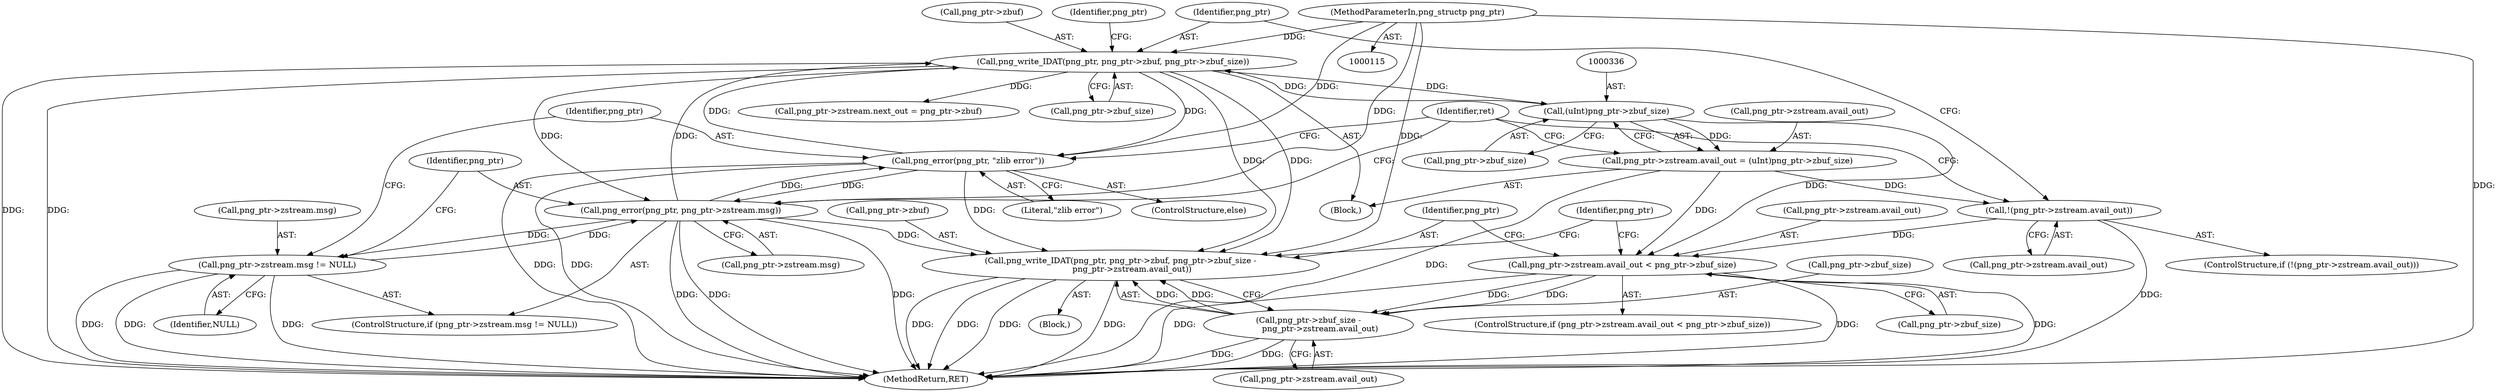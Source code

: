 digraph "0_Chrome_7f3d85b096f66870a15b37c2f40b219b2e292693_33@API" {
"1000379" [label="(Call,png_write_IDAT(png_ptr, png_ptr->zbuf, png_ptr->zbuf_size -\n         png_ptr->zstream.avail_out))"];
"1000312" [label="(Call,png_write_IDAT(png_ptr, png_ptr->zbuf, png_ptr->zbuf_size))"];
"1000362" [label="(Call,png_error(png_ptr, \"zlib error\"))"];
"1000354" [label="(Call,png_error(png_ptr, png_ptr->zstream.msg))"];
"1000116" [label="(MethodParameterIn,png_structp png_ptr)"];
"1000347" [label="(Call,png_ptr->zstream.msg != NULL)"];
"1000335" [label="(Call,(uInt)png_ptr->zbuf_size)"];
"1000384" [label="(Call,png_ptr->zbuf_size -\n         png_ptr->zstream.avail_out)"];
"1000369" [label="(Call,png_ptr->zstream.avail_out < png_ptr->zbuf_size)"];
"1000305" [label="(Call,!(png_ptr->zstream.avail_out))"];
"1000329" [label="(Call,png_ptr->zstream.avail_out = (uInt)png_ptr->zbuf_size)"];
"1000354" [label="(Call,png_error(png_ptr, png_ptr->zstream.msg))"];
"1000370" [label="(Call,png_ptr->zstream.avail_out)"];
"1000116" [label="(MethodParameterIn,png_structp png_ptr)"];
"1000311" [label="(Block,)"];
"1000384" [label="(Call,png_ptr->zbuf_size -\n         png_ptr->zstream.avail_out)"];
"1000378" [label="(Block,)"];
"1000320" [label="(Call,png_ptr->zstream.next_out = png_ptr->zbuf)"];
"1000317" [label="(Call,png_ptr->zbuf_size)"];
"1000314" [label="(Call,png_ptr->zbuf)"];
"1000330" [label="(Call,png_ptr->zstream.avail_out)"];
"1000364" [label="(Literal,\"zlib error\")"];
"1000348" [label="(Call,png_ptr->zstream.msg)"];
"1000329" [label="(Call,png_ptr->zstream.avail_out = (uInt)png_ptr->zbuf_size)"];
"1000304" [label="(ControlStructure,if (!(png_ptr->zstream.avail_out)))"];
"1000396" [label="(Identifier,png_ptr)"];
"1000312" [label="(Call,png_write_IDAT(png_ptr, png_ptr->zbuf, png_ptr->zbuf_size))"];
"1000363" [label="(Identifier,png_ptr)"];
"1000323" [label="(Identifier,png_ptr)"];
"1000366" [label="(Identifier,ret)"];
"1000305" [label="(Call,!(png_ptr->zstream.avail_out))"];
"1000381" [label="(Call,png_ptr->zbuf)"];
"1000385" [label="(Call,png_ptr->zbuf_size)"];
"1000346" [label="(ControlStructure,if (png_ptr->zstream.msg != NULL))"];
"1000369" [label="(Call,png_ptr->zstream.avail_out < png_ptr->zbuf_size)"];
"1000375" [label="(Call,png_ptr->zbuf_size)"];
"1000313" [label="(Identifier,png_ptr)"];
"1000335" [label="(Call,(uInt)png_ptr->zbuf_size)"];
"1000347" [label="(Call,png_ptr->zstream.msg != NULL)"];
"1000355" [label="(Identifier,png_ptr)"];
"1000337" [label="(Call,png_ptr->zbuf_size)"];
"1000379" [label="(Call,png_write_IDAT(png_ptr, png_ptr->zbuf, png_ptr->zbuf_size -\n         png_ptr->zstream.avail_out))"];
"1000356" [label="(Call,png_ptr->zstream.msg)"];
"1000380" [label="(Identifier,png_ptr)"];
"1000353" [label="(Identifier,NULL)"];
"1000306" [label="(Call,png_ptr->zstream.avail_out)"];
"1000361" [label="(ControlStructure,else)"];
"1000362" [label="(Call,png_error(png_ptr, \"zlib error\"))"];
"1000368" [label="(ControlStructure,if (png_ptr->zstream.avail_out < png_ptr->zbuf_size))"];
"1000388" [label="(Call,png_ptr->zstream.avail_out)"];
"1000405" [label="(MethodReturn,RET)"];
"1000379" -> "1000378"  [label="AST: "];
"1000379" -> "1000384"  [label="CFG: "];
"1000380" -> "1000379"  [label="AST: "];
"1000381" -> "1000379"  [label="AST: "];
"1000384" -> "1000379"  [label="AST: "];
"1000396" -> "1000379"  [label="CFG: "];
"1000379" -> "1000405"  [label="DDG: "];
"1000379" -> "1000405"  [label="DDG: "];
"1000379" -> "1000405"  [label="DDG: "];
"1000379" -> "1000405"  [label="DDG: "];
"1000312" -> "1000379"  [label="DDG: "];
"1000312" -> "1000379"  [label="DDG: "];
"1000362" -> "1000379"  [label="DDG: "];
"1000354" -> "1000379"  [label="DDG: "];
"1000116" -> "1000379"  [label="DDG: "];
"1000384" -> "1000379"  [label="DDG: "];
"1000384" -> "1000379"  [label="DDG: "];
"1000312" -> "1000311"  [label="AST: "];
"1000312" -> "1000317"  [label="CFG: "];
"1000313" -> "1000312"  [label="AST: "];
"1000314" -> "1000312"  [label="AST: "];
"1000317" -> "1000312"  [label="AST: "];
"1000323" -> "1000312"  [label="CFG: "];
"1000312" -> "1000405"  [label="DDG: "];
"1000312" -> "1000405"  [label="DDG: "];
"1000362" -> "1000312"  [label="DDG: "];
"1000354" -> "1000312"  [label="DDG: "];
"1000116" -> "1000312"  [label="DDG: "];
"1000335" -> "1000312"  [label="DDG: "];
"1000312" -> "1000320"  [label="DDG: "];
"1000312" -> "1000335"  [label="DDG: "];
"1000312" -> "1000354"  [label="DDG: "];
"1000312" -> "1000362"  [label="DDG: "];
"1000362" -> "1000361"  [label="AST: "];
"1000362" -> "1000364"  [label="CFG: "];
"1000363" -> "1000362"  [label="AST: "];
"1000364" -> "1000362"  [label="AST: "];
"1000366" -> "1000362"  [label="CFG: "];
"1000362" -> "1000405"  [label="DDG: "];
"1000362" -> "1000405"  [label="DDG: "];
"1000362" -> "1000354"  [label="DDG: "];
"1000354" -> "1000362"  [label="DDG: "];
"1000116" -> "1000362"  [label="DDG: "];
"1000354" -> "1000346"  [label="AST: "];
"1000354" -> "1000356"  [label="CFG: "];
"1000355" -> "1000354"  [label="AST: "];
"1000356" -> "1000354"  [label="AST: "];
"1000366" -> "1000354"  [label="CFG: "];
"1000354" -> "1000405"  [label="DDG: "];
"1000354" -> "1000405"  [label="DDG: "];
"1000354" -> "1000405"  [label="DDG: "];
"1000354" -> "1000347"  [label="DDG: "];
"1000116" -> "1000354"  [label="DDG: "];
"1000347" -> "1000354"  [label="DDG: "];
"1000116" -> "1000115"  [label="AST: "];
"1000116" -> "1000405"  [label="DDG: "];
"1000347" -> "1000346"  [label="AST: "];
"1000347" -> "1000353"  [label="CFG: "];
"1000348" -> "1000347"  [label="AST: "];
"1000353" -> "1000347"  [label="AST: "];
"1000355" -> "1000347"  [label="CFG: "];
"1000363" -> "1000347"  [label="CFG: "];
"1000347" -> "1000405"  [label="DDG: "];
"1000347" -> "1000405"  [label="DDG: "];
"1000347" -> "1000405"  [label="DDG: "];
"1000335" -> "1000329"  [label="AST: "];
"1000335" -> "1000337"  [label="CFG: "];
"1000336" -> "1000335"  [label="AST: "];
"1000337" -> "1000335"  [label="AST: "];
"1000329" -> "1000335"  [label="CFG: "];
"1000335" -> "1000329"  [label="DDG: "];
"1000335" -> "1000369"  [label="DDG: "];
"1000384" -> "1000388"  [label="CFG: "];
"1000385" -> "1000384"  [label="AST: "];
"1000388" -> "1000384"  [label="AST: "];
"1000384" -> "1000405"  [label="DDG: "];
"1000384" -> "1000405"  [label="DDG: "];
"1000369" -> "1000384"  [label="DDG: "];
"1000369" -> "1000384"  [label="DDG: "];
"1000369" -> "1000368"  [label="AST: "];
"1000369" -> "1000375"  [label="CFG: "];
"1000370" -> "1000369"  [label="AST: "];
"1000375" -> "1000369"  [label="AST: "];
"1000380" -> "1000369"  [label="CFG: "];
"1000396" -> "1000369"  [label="CFG: "];
"1000369" -> "1000405"  [label="DDG: "];
"1000369" -> "1000405"  [label="DDG: "];
"1000369" -> "1000405"  [label="DDG: "];
"1000305" -> "1000369"  [label="DDG: "];
"1000329" -> "1000369"  [label="DDG: "];
"1000305" -> "1000304"  [label="AST: "];
"1000305" -> "1000306"  [label="CFG: "];
"1000306" -> "1000305"  [label="AST: "];
"1000366" -> "1000305"  [label="CFG: "];
"1000313" -> "1000305"  [label="CFG: "];
"1000305" -> "1000405"  [label="DDG: "];
"1000329" -> "1000305"  [label="DDG: "];
"1000329" -> "1000311"  [label="AST: "];
"1000330" -> "1000329"  [label="AST: "];
"1000366" -> "1000329"  [label="CFG: "];
"1000329" -> "1000405"  [label="DDG: "];
}
